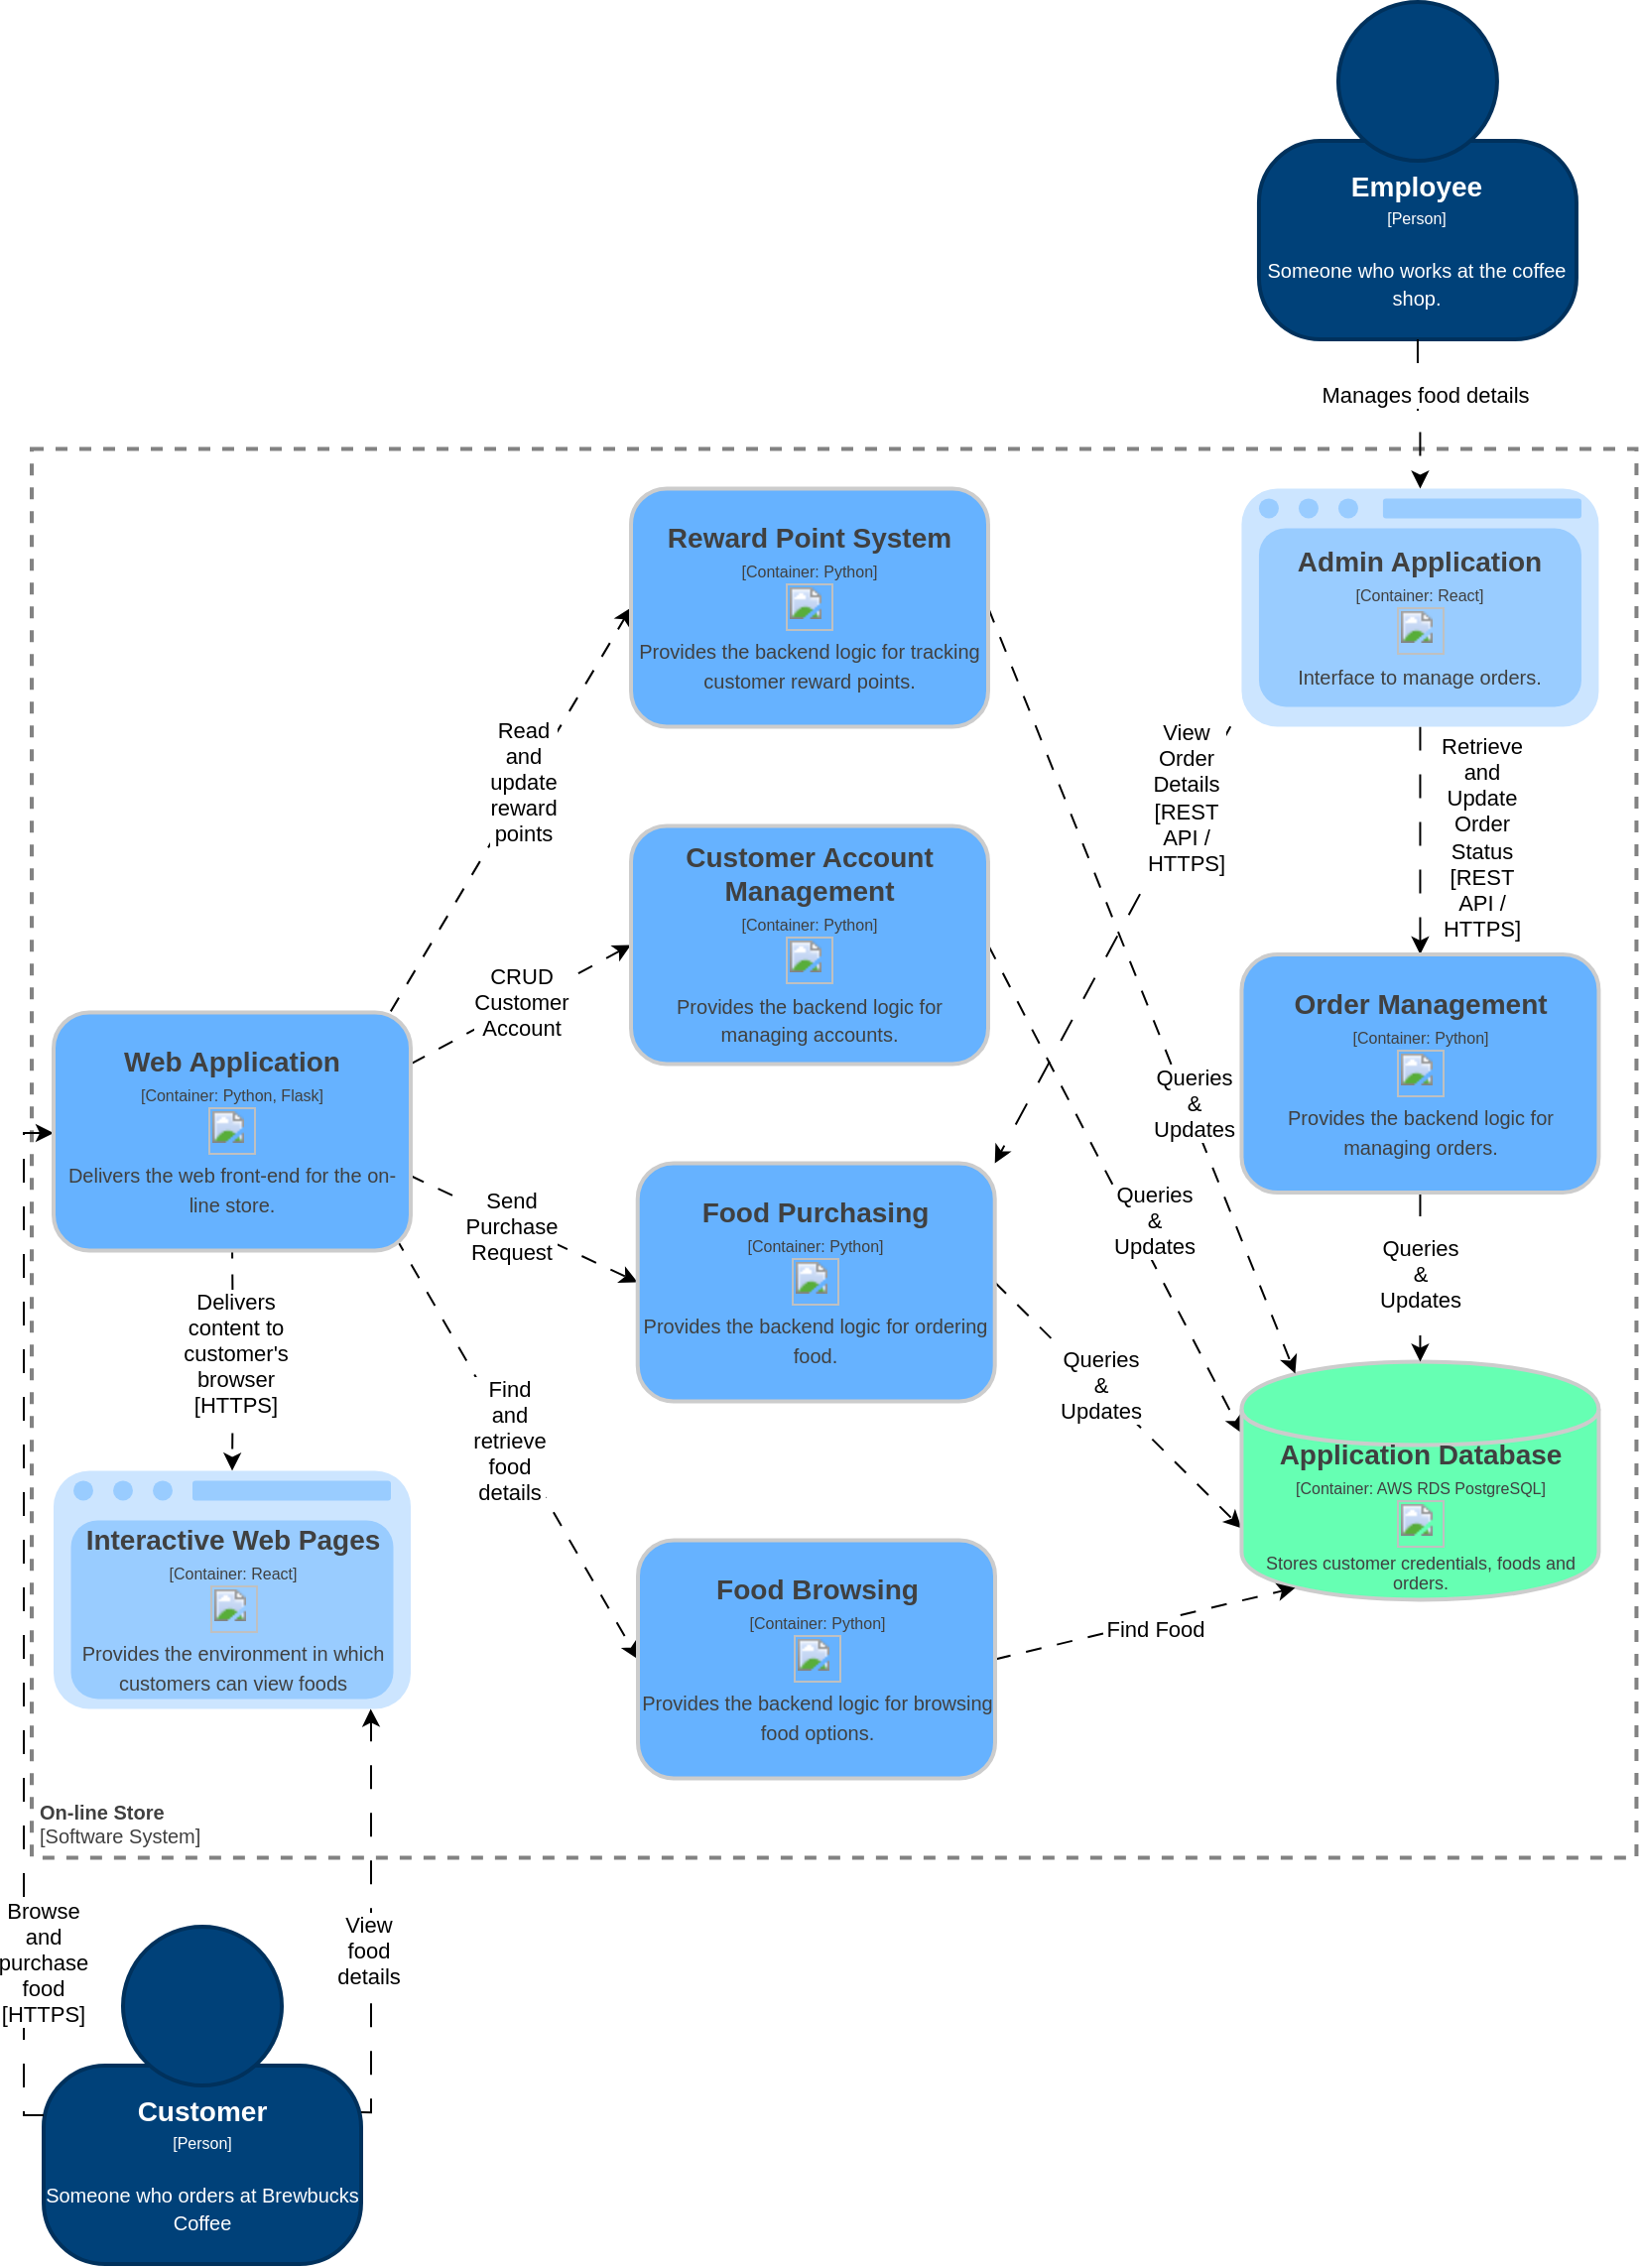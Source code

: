 <mxfile version="24.4.13" type="device">
  <diagram id="UJlyGFXVCkptwmDJzh81" name="Page-1">
    <mxGraphModel dx="1434" dy="795" grid="1" gridSize="10" guides="1" tooltips="1" connect="1" arrows="1" fold="1" page="1" pageScale="1" pageWidth="827" pageHeight="1169" background="#ffffff" math="0" shadow="0">
      <root>
        <object label="" id="0">
          <mxCell />
        </object>
        <mxCell id="1" parent="0" />
        <object label="" placeholders="1" instruction="edit data of the lower shape within the group" id="5cVvOpawmlWqnZKX2nME-7">
          <mxCell style="group;resizable=0;rotatable=0;allowArrows=0;" parent="1" vertex="1" connectable="0">
            <mxGeometry x="24" y="980" width="160" height="170" as="geometry" />
          </mxCell>
        </object>
        <object label="&lt;div style=&quot;color: rgb(255 , 255 , 255) ; white-space: normal&quot;&gt;&lt;span style=&quot;font-size: 14px&quot;&gt;&lt;b&gt;%name%&lt;/b&gt;&lt;/span&gt;&lt;/div&gt;&lt;div style=&quot;color: rgb(255 , 255 , 255) ; white-space: normal&quot;&gt;&lt;font style=&quot;font-size: 8px&quot;&gt;[Person]&lt;/font&gt;&lt;/div&gt;&lt;div style=&quot;color: rgb(255 , 255 , 255) ; white-space: normal ; font-size: 8px&quot;&gt;&lt;span style=&quot;font-size: x-small&quot;&gt;&lt;br&gt;&lt;/span&gt;&lt;/div&gt;&lt;div style=&quot;color: rgb(255 , 255 , 255) ; white-space: normal&quot;&gt;&lt;font size=&quot;1&quot;&gt;%description%&lt;/font&gt;&lt;/div&gt;" name="Customer" description="Someone who orders at Brewbucks Coffee" placeholders="1" id="5cVvOpawmlWqnZKX2nME-5">
          <mxCell style="rounded=1;whiteSpace=wrap;html=1;strokeColor=#00315C;fillColor=#004179;fontColor=#000000;arcSize=31;rotatable=0;strokeWidth=2;metaEdit=1;allowArrows=0;" parent="5cVvOpawmlWqnZKX2nME-7" vertex="1">
            <mxGeometry y="70" width="160" height="100" as="geometry" />
          </mxCell>
        </object>
        <mxCell id="5cVvOpawmlWqnZKX2nME-6" value="" style="ellipse;whiteSpace=wrap;html=1;aspect=fixed;strokeColor=#00315C;fillColor=#004179;fontColor=#000000;rotatable=0;strokeWidth=2;allowArrows=0;" parent="5cVvOpawmlWqnZKX2nME-7" vertex="1">
          <mxGeometry x="40" width="80" height="80" as="geometry" />
        </mxCell>
        <object label="&lt;font style=&quot;font-size: 10px&quot;&gt;&lt;b&gt;%name%&lt;/b&gt;&lt;br style=&quot;font-size: 10px&quot;&gt;[Software System]&lt;/font&gt;" placeholders="1" name="On-line Store" id="5cVvOpawmlWqnZKX2nME-8">
          <mxCell style="rounded=0;whiteSpace=wrap;html=1;strokeColor=#828282;fontColor=#404040;align=left;labelPosition=center;verticalLabelPosition=middle;verticalAlign=bottom;strokeWidth=2;perimeterSpacing=0;spacing=4;spacingTop=0;fontSize=10;fillColor=none;dashed=1;rotatable=0;metaEdit=1;allowArrows=0;" parent="1" vertex="1">
            <mxGeometry x="18" y="235.21" width="808.72" height="710" as="geometry" />
          </mxCell>
        </object>
        <mxCell id="ZFZfMnJs7HL2lw4cmxaP-10" style="edgeStyle=orthogonalEdgeStyle;rounded=0;orthogonalLoop=1;jettySize=auto;html=1;entryX=0;entryY=0.5;entryDx=0;entryDy=0;dashed=1;exitX=0;exitY=0.25;exitDx=0;exitDy=0;dashPattern=12 12;" parent="1" source="5cVvOpawmlWqnZKX2nME-5" target="A803iBBg6vPyRcOmnQ50-1" edge="1">
          <mxGeometry relative="1" as="geometry">
            <mxPoint x="316.92" y="534.24" as="targetPoint" />
            <mxPoint x="224" y="1050" as="sourcePoint" />
            <Array as="points">
              <mxPoint x="14" y="1075" />
              <mxPoint x="14" y="580" />
              <mxPoint x="29" y="580" />
            </Array>
          </mxGeometry>
        </mxCell>
        <mxCell id="ZFZfMnJs7HL2lw4cmxaP-11" value="&lt;font style=&quot;font-size: 11px;&quot;&gt;Browse and purchase food [HTTPS]&lt;/font&gt;" style="edgeLabel;html=1;align=center;verticalAlign=middle;resizable=1;points=[];imageAspect=1;expand=0;movable=1;recursiveResize=0;whiteSpace=wrap;" parent="ZFZfMnJs7HL2lw4cmxaP-10" vertex="1" connectable="0">
          <mxGeometry x="-0.078" relative="1" as="geometry">
            <mxPoint x="10" y="153" as="offset" />
          </mxGeometry>
        </mxCell>
        <mxCell id="z5IH9APNfa8hOaEbaLJD-11" style="rounded=0;orthogonalLoop=1;jettySize=auto;html=1;dashed=1;dashPattern=8 8;exitX=0.996;exitY=0.717;exitDx=0;exitDy=0;exitPerimeter=0;entryX=0;entryY=0.5;entryDx=0;entryDy=0;" parent="1" target="A803iBBg6vPyRcOmnQ50-5" edge="1">
          <mxGeometry relative="1" as="geometry">
            <mxPoint x="208.28" y="601.25" as="sourcePoint" />
            <mxPoint x="319.0" y="655.21" as="targetPoint" />
          </mxGeometry>
        </mxCell>
        <mxCell id="z5IH9APNfa8hOaEbaLJD-12" value="Send Purchase Request" style="edgeLabel;html=1;align=center;verticalAlign=middle;resizable=1;points=[];whiteSpace=wrap;" parent="z5IH9APNfa8hOaEbaLJD-11" vertex="1" connectable="0">
          <mxGeometry x="-0.098" y="-1" relative="1" as="geometry">
            <mxPoint as="offset" />
          </mxGeometry>
        </mxCell>
        <mxCell id="z5IH9APNfa8hOaEbaLJD-13" style="rounded=0;orthogonalLoop=1;jettySize=auto;html=1;exitX=0.957;exitY=0.976;exitDx=0;exitDy=0;exitPerimeter=0;dashed=1;dashPattern=8 8;entryX=0;entryY=0.5;entryDx=0;entryDy=0;" parent="1" target="A803iBBg6vPyRcOmnQ50-6" edge="1">
          <mxGeometry relative="1" as="geometry">
            <mxPoint x="201.26" y="632.33" as="sourcePoint" />
            <mxPoint x="319.0" y="845.21" as="targetPoint" />
          </mxGeometry>
        </mxCell>
        <mxCell id="z5IH9APNfa8hOaEbaLJD-14" value="Find and retrieve food details" style="edgeLabel;html=1;align=center;verticalAlign=middle;resizable=1;points=[];whiteSpace=wrap;" parent="z5IH9APNfa8hOaEbaLJD-13" vertex="1" connectable="0">
          <mxGeometry x="-0.046" y="-1" relative="1" as="geometry">
            <mxPoint as="offset" />
          </mxGeometry>
        </mxCell>
        <mxCell id="z5IH9APNfa8hOaEbaLJD-15" style="rounded=0;orthogonalLoop=1;jettySize=auto;html=1;exitX=0.944;exitY=0.029;exitDx=0;exitDy=0;entryX=0;entryY=0.5;entryDx=0;entryDy=0;dashed=1;dashPattern=8 8;exitPerimeter=0;" parent="1" target="A803iBBg6vPyRcOmnQ50-2" edge="1">
          <mxGeometry relative="1" as="geometry">
            <mxPoint x="198.92" y="518.69" as="sourcePoint" />
            <mxPoint x="319.0" y="315.21" as="targetPoint" />
          </mxGeometry>
        </mxCell>
        <mxCell id="z5IH9APNfa8hOaEbaLJD-16" value="Read and update reward points" style="edgeLabel;html=1;align=center;verticalAlign=middle;resizable=1;points=[];whiteSpace=wrap;" parent="z5IH9APNfa8hOaEbaLJD-15" vertex="1" connectable="0">
          <mxGeometry x="0.127" y="2" relative="1" as="geometry">
            <mxPoint as="offset" />
          </mxGeometry>
        </mxCell>
        <mxCell id="z5IH9APNfa8hOaEbaLJD-45" style="edgeStyle=orthogonalEdgeStyle;rounded=0;orthogonalLoop=1;jettySize=auto;html=1;exitX=0.5;exitY=1;exitDx=0;exitDy=0;entryX=0.5;entryY=0;entryDx=0;entryDy=0;dashed=1;dashPattern=8 8;" parent="1" target="z5IH9APNfa8hOaEbaLJD-35" edge="1">
          <mxGeometry relative="1" as="geometry">
            <mxPoint x="119.0" y="635.21" as="sourcePoint" />
          </mxGeometry>
        </mxCell>
        <mxCell id="z5IH9APNfa8hOaEbaLJD-46" value="Delivers content to customer&#39;s browser [HTTPS]" style="edgeLabel;html=1;align=center;verticalAlign=middle;resizable=1;points=[];whiteSpace=wrap;" parent="z5IH9APNfa8hOaEbaLJD-45" vertex="1" connectable="0">
          <mxGeometry x="-0.04" y="1" relative="1" as="geometry">
            <mxPoint as="offset" />
          </mxGeometry>
        </mxCell>
        <mxCell id="z5IH9APNfa8hOaEbaLJD-21" style="rounded=0;orthogonalLoop=1;jettySize=auto;html=1;exitX=1;exitY=0.5;exitDx=0;exitDy=0;entryX=0;entryY=0.3;entryDx=0;entryDy=0;dashed=1;dashPattern=8 8;" parent="1" source="A803iBBg6vPyRcOmnQ50-3" target="z5IH9APNfa8hOaEbaLJD-8" edge="1">
          <mxGeometry relative="1" as="geometry">
            <mxPoint x="499.0" y="485.21" as="sourcePoint" />
          </mxGeometry>
        </mxCell>
        <mxCell id="z5IH9APNfa8hOaEbaLJD-22" value="Queries &amp;amp; Updates" style="edgeLabel;html=1;align=center;verticalAlign=middle;resizable=1;points=[];whiteSpace=wrap;" parent="z5IH9APNfa8hOaEbaLJD-21" vertex="1" connectable="0">
          <mxGeometry x="-0.112" relative="1" as="geometry">
            <mxPoint x="27" y="29" as="offset" />
          </mxGeometry>
        </mxCell>
        <mxCell id="z5IH9APNfa8hOaEbaLJD-19" style="rounded=0;orthogonalLoop=1;jettySize=auto;html=1;exitX=1;exitY=0.5;exitDx=0;exitDy=0;entryX=0;entryY=0.7;entryDx=0;entryDy=0;dashed=1;dashPattern=8 8;" parent="1" source="A803iBBg6vPyRcOmnQ50-5" target="z5IH9APNfa8hOaEbaLJD-8" edge="1">
          <mxGeometry relative="1" as="geometry">
            <mxPoint x="499.0" y="655.21" as="sourcePoint" />
          </mxGeometry>
        </mxCell>
        <mxCell id="z5IH9APNfa8hOaEbaLJD-20" value="Queries &amp;amp; Updates" style="edgeLabel;html=1;align=center;verticalAlign=middle;resizable=1;points=[];whiteSpace=wrap;" parent="z5IH9APNfa8hOaEbaLJD-19" vertex="1" connectable="0">
          <mxGeometry x="-0.15" y="1" relative="1" as="geometry">
            <mxPoint as="offset" />
          </mxGeometry>
        </mxCell>
        <object label="&lt;div&gt;&lt;b style=&quot;font-size: 14px&quot;&gt;%name%&lt;/b&gt;&lt;br&gt;&lt;/div&gt;&lt;div style=&quot;font-size: 12px&quot;&gt;&lt;font style=&quot;font-size: 8px&quot;&gt;[Container: %technology%]&lt;/font&gt;&lt;/div&gt;&lt;div style=&quot;font-size: 8px&quot;&gt;&lt;font style=&quot;line-height: 9.6px&quot;&gt;%technology-img-tag%&lt;br&gt;&lt;/font&gt;&lt;/div&gt;&lt;div&gt;&lt;font&gt;%description%&lt;/font&gt;&lt;/div&gt;" placeholders="1" name="Application Database" description="Stores customer credentials, foods and orders." technology="AWS RDS PostgreSQL" technology-img-tag="&lt;img src=&quot;https://upload.wikimedia.org/wikipedia/commons/2/29/Postgresql_elephant.svg&quot; width=&quot;24&quot; height=&quot;24&quot;&gt;" id="z5IH9APNfa8hOaEbaLJD-8">
          <mxCell style="shape=cylinder;whiteSpace=wrap;html=1;boundedLbl=1;backgroundOutline=1;strokeColor=#CCCCCC;strokeWidth=2;fillColor=#66FFB3;fontSize=9;fontColor=#404040;align=center;resizable=0;rotatable=0;verticalAlign=middle;spacing=2;metaEdit=1;allowArrows=0;" parent="1" vertex="1">
            <mxGeometry x="627.72" y="695.21" width="180" height="120" as="geometry" />
          </mxCell>
        </object>
        <mxCell id="z5IH9APNfa8hOaEbaLJD-9" value="" style="rounded=0;orthogonalLoop=1;jettySize=auto;exitX=1;exitY=0.25;exitDx=0;exitDy=0;entryX=0;entryY=0.5;entryDx=0;entryDy=0;dashed=1;dashPattern=8 8;html=1;" parent="1" target="A803iBBg6vPyRcOmnQ50-3" edge="1">
          <mxGeometry relative="1" as="geometry">
            <mxPoint x="209.0" y="545.21" as="sourcePoint" />
            <mxPoint x="329.08" y="485.21" as="targetPoint" />
          </mxGeometry>
        </mxCell>
        <mxCell id="z5IH9APNfa8hOaEbaLJD-10" value="CRUD Customer Account" style="edgeLabel;html=1;align=center;verticalAlign=middle;resizable=1;points=[];whiteSpace=wrap;" parent="z5IH9APNfa8hOaEbaLJD-9" vertex="1" connectable="0">
          <mxGeometry x="0.008" y="1" relative="1" as="geometry">
            <mxPoint as="offset" />
          </mxGeometry>
        </mxCell>
        <mxCell id="z5IH9APNfa8hOaEbaLJD-17" style="rounded=0;orthogonalLoop=1;jettySize=auto;html=1;exitX=1;exitY=0.5;exitDx=0;exitDy=0;entryX=0.15;entryY=0.95;entryDx=0;entryDy=0;entryPerimeter=0;dashed=1;dashPattern=8 8;" parent="1" source="A803iBBg6vPyRcOmnQ50-6" target="z5IH9APNfa8hOaEbaLJD-8" edge="1">
          <mxGeometry relative="1" as="geometry">
            <mxPoint x="499.0" y="815.21" as="sourcePoint" />
          </mxGeometry>
        </mxCell>
        <mxCell id="z5IH9APNfa8hOaEbaLJD-18" value="Find Food" style="edgeLabel;html=1;align=center;verticalAlign=middle;resizable=0;points=[];" parent="z5IH9APNfa8hOaEbaLJD-17" vertex="1" connectable="0">
          <mxGeometry x="0.046" y="-3" relative="1" as="geometry">
            <mxPoint as="offset" />
          </mxGeometry>
        </mxCell>
        <mxCell id="z5IH9APNfa8hOaEbaLJD-23" style="rounded=0;orthogonalLoop=1;jettySize=auto;html=1;exitX=1;exitY=0.5;exitDx=0;exitDy=0;entryX=0.15;entryY=0.05;entryDx=0;entryDy=0;entryPerimeter=0;dashed=1;dashPattern=8 8;" parent="1" source="A803iBBg6vPyRcOmnQ50-2" target="z5IH9APNfa8hOaEbaLJD-8" edge="1">
          <mxGeometry relative="1" as="geometry">
            <mxPoint x="499.0" y="345.21" as="sourcePoint" />
          </mxGeometry>
        </mxCell>
        <mxCell id="z5IH9APNfa8hOaEbaLJD-24" value="Queries &amp;amp; Updates" style="edgeLabel;html=1;align=center;verticalAlign=middle;resizable=1;points=[];whiteSpace=wrap;" parent="z5IH9APNfa8hOaEbaLJD-23" vertex="1" connectable="0">
          <mxGeometry x="-0.183" y="-1" relative="1" as="geometry">
            <mxPoint x="41" y="91" as="offset" />
          </mxGeometry>
        </mxCell>
        <object label="&lt;div&gt;&lt;span style=&quot;font-size: 14px&quot;&gt;&lt;b&gt;%name%&lt;/b&gt;&lt;/span&gt;&lt;/div&gt;&lt;div&gt;&lt;span style=&quot;font-size: 8px&quot;&gt;[Component: %technology%]&lt;/span&gt;&lt;/div&gt;&lt;div&gt;&lt;span style=&quot;font-size: 8px&quot;&gt;&lt;br&gt;&lt;/span&gt;&lt;/div&gt;&lt;div&gt;&lt;font size=&quot;1&quot;&gt;%description%&lt;/font&gt;&lt;/div&gt;" placeholders="1" name="" technology="" description="" id="z5IH9APNfa8hOaEbaLJD-35">
          <mxCell style="rounded=1;whiteSpace=wrap;html=1;fillColor=#CCE5FF;strokeColor=none;resizable=0;rotatable=0;strokeWidth=2;metaEdit=1;allowArrows=0;fontColor=#ffffff;" parent="1" vertex="1">
            <mxGeometry x="29.0" y="750.21" width="180" height="120" as="geometry" />
          </mxCell>
        </object>
        <mxCell id="z5IH9APNfa8hOaEbaLJD-36" value="" style="rounded=1;whiteSpace=wrap;html=1;fillColor=#99CCFF;fontColor=#ffffff;strokeColor=none;glass=0;" parent="1" vertex="1">
          <mxGeometry x="99.0" y="755.21" width="100" height="10" as="geometry" />
        </mxCell>
        <mxCell id="z5IH9APNfa8hOaEbaLJD-37" value="" style="ellipse;whiteSpace=wrap;html=1;fillColor=#99CCFF;strokeColor=none;" parent="1" vertex="1">
          <mxGeometry x="79.0" y="755.21" width="10" height="10" as="geometry" />
        </mxCell>
        <mxCell id="z5IH9APNfa8hOaEbaLJD-38" value="" style="ellipse;whiteSpace=wrap;html=1;fillColor=#99CCFF;strokeColor=none;connectable=0;" parent="1" vertex="1">
          <mxGeometry x="39.0" y="755.21" width="10" height="10" as="geometry" />
        </mxCell>
        <mxCell id="z5IH9APNfa8hOaEbaLJD-39" value="" style="ellipse;whiteSpace=wrap;html=1;fillColor=#99CCFF;strokeColor=none;" parent="1" vertex="1">
          <mxGeometry x="59.0" y="755.21" width="10" height="10" as="geometry" />
        </mxCell>
        <mxCell id="z5IH9APNfa8hOaEbaLJD-43" style="rounded=0;orthogonalLoop=1;jettySize=auto;html=1;exitX=1;exitY=0.25;exitDx=0;exitDy=0;dashed=1;dashPattern=12 12;edgeStyle=orthogonalEdgeStyle;entryX=0.888;entryY=1.012;entryDx=0;entryDy=0;entryPerimeter=0;" parent="1" edge="1">
          <mxGeometry relative="1" as="geometry">
            <mxPoint x="184" y="1073.56" as="sourcePoint" />
            <mxPoint x="188.84" y="870.21" as="targetPoint" />
            <Array as="points">
              <mxPoint x="189" y="1074" />
              <mxPoint x="189" y="879" />
            </Array>
          </mxGeometry>
        </mxCell>
        <mxCell id="EkKdqh3RAuvnkHg07oTS-4" value="View food details" style="edgeLabel;html=1;align=center;verticalAlign=middle;resizable=1;points=[];whiteSpace=wrap;" vertex="1" connectable="0" parent="z5IH9APNfa8hOaEbaLJD-43">
          <mxGeometry x="-0.01" y="3" relative="1" as="geometry">
            <mxPoint x="2" y="16" as="offset" />
          </mxGeometry>
        </mxCell>
        <object label="&lt;div&gt;&lt;span style=&quot;font-size: 14px&quot;&gt;&lt;b&gt;%name%&lt;/b&gt;&lt;/span&gt;&lt;/div&gt;&lt;div&gt;&lt;span style=&quot;font-size: 8px&quot;&gt;[Container: %technology%]&lt;/span&gt;&lt;/div&gt;&lt;div&gt;&lt;span style=&quot;font-size: 8px&quot;&gt;%technology-img-tag%&lt;/span&gt;&lt;/div&gt;&lt;div&gt;&lt;font size=&quot;1&quot;&gt;%description%&lt;/font&gt;&lt;/div&gt;" placeholders="1" name="Web Application" technology="Python, Flask" description="Delivers the web front-end for the on-line store." technology-img-tag="&lt;img src=&quot;https://upload.wikimedia.org/wikipedia/commons/c/c3/Python-logo-notext.svg&quot; width=&quot;24&quot; height=&quot;24&quot;&gt;" id="A803iBBg6vPyRcOmnQ50-1">
          <mxCell style="rounded=1;whiteSpace=wrap;html=1;fillColor=#66B2FF;fontColor=#404040;strokeColor=#CCCCCC;resizable=0;rotatable=0;strokeWidth=2;metaEdit=1;allowArrows=0;" parent="1" vertex="1">
            <mxGeometry x="29.0" y="519.21" width="180" height="120" as="geometry" />
          </mxCell>
        </object>
        <object label="&lt;div&gt;&lt;span style=&quot;font-size: 14px&quot;&gt;&lt;b&gt;%name%&lt;/b&gt;&lt;/span&gt;&lt;/div&gt;&lt;div&gt;&lt;span style=&quot;font-size: 8px&quot;&gt;[Container: %technology%]&lt;/span&gt;&lt;/div&gt;&lt;div&gt;&lt;span style=&quot;font-size: 8px&quot;&gt;%technology-img-tag%&lt;/span&gt;&lt;/div&gt;&lt;div&gt;&lt;font size=&quot;1&quot;&gt;%description%&lt;/font&gt;&lt;/div&gt;" placeholders="1" name="Reward Point System" technology="Python" description="Provides the backend logic for tracking customer reward points." technology-img-tag="&lt;img src=&quot;https://upload.wikimedia.org/wikipedia/commons/c/c3/Python-logo-notext.svg&quot; width=&quot;24&quot; height=&quot;24&quot;&gt;" id="A803iBBg6vPyRcOmnQ50-2">
          <mxCell style="rounded=1;whiteSpace=wrap;html=1;fillColor=#66B2FF;fontColor=#404040;strokeColor=#CCCCCC;resizable=0;rotatable=0;strokeWidth=2;metaEdit=1;allowArrows=0;" parent="1" vertex="1">
            <mxGeometry x="320.0" y="255.21" width="180" height="120" as="geometry" />
          </mxCell>
        </object>
        <object label="&lt;div&gt;&lt;span style=&quot;font-size: 14px&quot;&gt;&lt;b&gt;%name%&lt;/b&gt;&lt;/span&gt;&lt;/div&gt;&lt;div&gt;&lt;span style=&quot;font-size: 8px&quot;&gt;[Container: %technology%]&lt;/span&gt;&lt;/div&gt;&lt;div&gt;&lt;span style=&quot;font-size: 8px&quot;&gt;%technology-img-tag%&lt;/span&gt;&lt;/div&gt;&lt;div&gt;&lt;font size=&quot;1&quot;&gt;%description%&lt;/font&gt;&lt;/div&gt;" placeholders="1" name="Customer Account Management" technology="Python" description="Provides the backend logic for managing accounts." technology-img-tag="&lt;img src=&quot;https://upload.wikimedia.org/wikipedia/commons/c/c3/Python-logo-notext.svg&quot; width=&quot;24&quot; height=&quot;24&quot;&gt;" id="A803iBBg6vPyRcOmnQ50-3">
          <mxCell style="rounded=1;whiteSpace=wrap;html=1;fillColor=#66B2FF;fontColor=#404040;strokeColor=#CCCCCC;resizable=0;rotatable=0;strokeWidth=2;metaEdit=1;allowArrows=0;" parent="1" vertex="1">
            <mxGeometry x="320.0" y="425.21" width="180" height="120" as="geometry" />
          </mxCell>
        </object>
        <object label="&lt;div&gt;&lt;span style=&quot;font-size: 14px&quot;&gt;&lt;b&gt;%name%&lt;/b&gt;&lt;/span&gt;&lt;/div&gt;&lt;div&gt;&lt;span style=&quot;font-size: 8px&quot;&gt;[Container: %technology%]&lt;/span&gt;&lt;/div&gt;&lt;div&gt;&lt;span style=&quot;font-size: 8px&quot;&gt;%technology-img-tag%&lt;/span&gt;&lt;/div&gt;&lt;div&gt;&lt;font size=&quot;1&quot;&gt;%description%&lt;/font&gt;&lt;/div&gt;" placeholders="1" name="Food Purchasing" technology="Python" description="Provides the backend logic for ordering food." technology-img-tag="&lt;img src=&quot;https://upload.wikimedia.org/wikipedia/commons/c/c3/Python-logo-notext.svg&quot; width=&quot;24&quot; height=&quot;24&quot;&gt;" id="A803iBBg6vPyRcOmnQ50-5">
          <mxCell style="rounded=1;whiteSpace=wrap;html=1;fillColor=#66B2FF;fontColor=#404040;strokeColor=#CCCCCC;resizable=0;rotatable=0;strokeWidth=2;metaEdit=1;allowArrows=0;" parent="1" vertex="1">
            <mxGeometry x="323.36" y="595.21" width="180" height="120" as="geometry" />
          </mxCell>
        </object>
        <object label="&lt;div&gt;&lt;span style=&quot;font-size: 14px&quot;&gt;&lt;b&gt;%name%&lt;/b&gt;&lt;/span&gt;&lt;/div&gt;&lt;div&gt;&lt;span style=&quot;font-size: 8px&quot;&gt;[Container: %technology%]&lt;/span&gt;&lt;/div&gt;&lt;div&gt;&lt;span style=&quot;font-size: 8px&quot;&gt;%technology-img-tag%&lt;/span&gt;&lt;/div&gt;&lt;div&gt;&lt;font size=&quot;1&quot;&gt;%description%&lt;/font&gt;&lt;/div&gt;" placeholders="1" name="Food Browsing" technology="Python" description="Provides the backend logic for browsing food options." technology-img-tag="&lt;img src=&quot;https://upload.wikimedia.org/wikipedia/commons/c/c3/Python-logo-notext.svg&quot; width=&quot;24&quot; height=&quot;24&quot;&gt;" id="A803iBBg6vPyRcOmnQ50-6">
          <mxCell style="rounded=1;whiteSpace=wrap;html=1;fillColor=#66B2FF;fontColor=#404040;strokeColor=#CCCCCC;resizable=0;rotatable=0;strokeWidth=2;metaEdit=1;allowArrows=0;" parent="1" vertex="1">
            <mxGeometry x="323.5" y="785.21" width="180" height="120" as="geometry" />
          </mxCell>
        </object>
        <object label="&lt;div&gt;&lt;span style=&quot;font-size: 14px&quot;&gt;&lt;b&gt;%name%&lt;/b&gt;&lt;/span&gt;&lt;/div&gt;&lt;div&gt;&lt;span style=&quot;font-size: 8px&quot;&gt;[Container: %technology%]&lt;/span&gt;&lt;/div&gt;&lt;div&gt;&lt;span style=&quot;font-size: 8px&quot;&gt;%technology-img-tag%&lt;/span&gt;&lt;/div&gt;&lt;div&gt;&lt;font size=&quot;1&quot;&gt;%description%&lt;/font&gt;&lt;/div&gt;" placeholders="1" name="Interactive Web Pages" technology="React" description="Provides the environment in which customers can view foods" technology-img-tag="&lt;img src=&quot;https://upload.wikimedia.org/wikipedia/commons/3/30/React_Logo_SVG.svg&quot; width=&quot;24&quot; height=&quot;24&quot;&gt;" id="A803iBBg6vPyRcOmnQ50-7">
          <mxCell style="rounded=1;whiteSpace=wrap;html=1;fillColor=#99CCFF;fontColor=#404040;strokeColor=none;resizable=1;rotatable=0;strokeWidth=2;metaEdit=1;allowArrows=0;" parent="1" vertex="1">
            <mxGeometry x="37.75" y="775.21" width="162.5" height="90" as="geometry" />
          </mxCell>
        </object>
        <object label="" placeholders="1" instruction="edit data of the lower shape within the group" id="nXoqLvm3HDMlk4ML6V46-1">
          <mxCell style="group;resizable=0;rotatable=0;allowArrows=0;" parent="1" vertex="1" connectable="0">
            <mxGeometry x="636.47" y="10" width="160" height="170" as="geometry" />
          </mxCell>
        </object>
        <object label="&lt;div style=&quot;color: rgb(255 , 255 , 255) ; white-space: normal&quot;&gt;&lt;span style=&quot;font-size: 14px&quot;&gt;&lt;b&gt;%name%&lt;/b&gt;&lt;/span&gt;&lt;/div&gt;&lt;div style=&quot;color: rgb(255 , 255 , 255) ; white-space: normal&quot;&gt;&lt;font style=&quot;font-size: 8px&quot;&gt;[Person]&lt;/font&gt;&lt;/div&gt;&lt;div style=&quot;color: rgb(255 , 255 , 255) ; white-space: normal ; font-size: 8px&quot;&gt;&lt;span style=&quot;font-size: x-small&quot;&gt;&lt;br&gt;&lt;/span&gt;&lt;/div&gt;&lt;div style=&quot;color: rgb(255 , 255 , 255) ; white-space: normal&quot;&gt;&lt;font size=&quot;1&quot;&gt;%description%&lt;/font&gt;&lt;/div&gt;" name="Employee" description="Someone who works at the coffee shop." placeholders="1" id="nXoqLvm3HDMlk4ML6V46-2">
          <mxCell style="rounded=1;whiteSpace=wrap;html=1;strokeColor=#00315C;fillColor=#004179;fontColor=#000000;arcSize=31;rotatable=0;strokeWidth=2;metaEdit=1;allowArrows=0;" parent="nXoqLvm3HDMlk4ML6V46-1" vertex="1">
            <mxGeometry y="70" width="160" height="100" as="geometry" />
          </mxCell>
        </object>
        <mxCell id="nXoqLvm3HDMlk4ML6V46-3" value="" style="ellipse;whiteSpace=wrap;html=1;aspect=fixed;strokeColor=#00315C;fillColor=#004179;fontColor=#000000;rotatable=0;strokeWidth=2;allowArrows=0;" parent="nXoqLvm3HDMlk4ML6V46-1" vertex="1">
          <mxGeometry x="40" width="80" height="80" as="geometry" />
        </mxCell>
        <mxCell id="nXoqLvm3HDMlk4ML6V46-27" style="edgeStyle=orthogonalEdgeStyle;rounded=0;orthogonalLoop=1;jettySize=auto;html=1;exitX=0.5;exitY=1;exitDx=0;exitDy=0;entryX=0.5;entryY=0;entryDx=0;entryDy=0;dashed=1;dashPattern=12 12;" parent="1" source="nXoqLvm3HDMlk4ML6V46-9" target="nXoqLvm3HDMlk4ML6V46-26" edge="1">
          <mxGeometry relative="1" as="geometry" />
        </mxCell>
        <mxCell id="nXoqLvm3HDMlk4ML6V46-31" value="Retrieve and Update Order Status [REST API / HTTPS]" style="edgeLabel;html=1;align=center;verticalAlign=middle;resizable=1;points=[];whiteSpace=wrap;" parent="nXoqLvm3HDMlk4ML6V46-27" vertex="1" connectable="0">
          <mxGeometry x="-0.186" y="2" relative="1" as="geometry">
            <mxPoint x="29" y="9" as="offset" />
          </mxGeometry>
        </mxCell>
        <object label="&lt;div&gt;&lt;span style=&quot;font-size: 14px&quot;&gt;&lt;b&gt;%name%&lt;/b&gt;&lt;/span&gt;&lt;/div&gt;&lt;div&gt;&lt;span style=&quot;font-size: 8px&quot;&gt;[Component: %technology%]&lt;/span&gt;&lt;/div&gt;&lt;div&gt;&lt;span style=&quot;font-size: 8px&quot;&gt;&lt;br&gt;&lt;/span&gt;&lt;/div&gt;&lt;div&gt;&lt;font size=&quot;1&quot;&gt;%description%&lt;/font&gt;&lt;/div&gt;" placeholders="1" name="" technology="" description="" id="nXoqLvm3HDMlk4ML6V46-9">
          <mxCell style="rounded=1;whiteSpace=wrap;html=1;fillColor=#CCE5FF;strokeColor=none;resizable=0;rotatable=0;strokeWidth=2;metaEdit=1;allowArrows=0;fontColor=#ffffff;" parent="1" vertex="1">
            <mxGeometry x="627.72" y="255.21" width="180" height="120" as="geometry" />
          </mxCell>
        </object>
        <mxCell id="nXoqLvm3HDMlk4ML6V46-10" value="" style="rounded=1;whiteSpace=wrap;html=1;fillColor=#99CCFF;fontColor=#ffffff;strokeColor=none;glass=0;" parent="1" vertex="1">
          <mxGeometry x="698.97" y="260.21" width="100" height="10" as="geometry" />
        </mxCell>
        <mxCell id="nXoqLvm3HDMlk4ML6V46-11" value="" style="ellipse;whiteSpace=wrap;html=1;fillColor=#99CCFF;strokeColor=none;" parent="1" vertex="1">
          <mxGeometry x="676.47" y="260.21" width="10" height="10" as="geometry" />
        </mxCell>
        <mxCell id="nXoqLvm3HDMlk4ML6V46-12" value="" style="ellipse;whiteSpace=wrap;html=1;fillColor=#99CCFF;strokeColor=none;connectable=0;" parent="1" vertex="1">
          <mxGeometry x="656.47" y="260.21" width="10" height="10" as="geometry" />
        </mxCell>
        <mxCell id="nXoqLvm3HDMlk4ML6V46-13" value="" style="ellipse;whiteSpace=wrap;html=1;fillColor=#99CCFF;strokeColor=none;" parent="1" vertex="1">
          <mxGeometry x="636.47" y="260.21" width="10" height="10" as="geometry" />
        </mxCell>
        <mxCell id="nXoqLvm3HDMlk4ML6V46-18" style="rounded=0;orthogonalLoop=1;jettySize=auto;html=1;entryX=1;entryY=0;entryDx=0;entryDy=0;dashed=1;dashPattern=12 12;exitX=0.747;exitY=0.197;exitDx=0;exitDy=0;exitPerimeter=0;" parent="1" source="5cVvOpawmlWqnZKX2nME-8" target="A803iBBg6vPyRcOmnQ50-5" edge="1">
          <mxGeometry relative="1" as="geometry">
            <mxPoint x="679.0" y="375.21" as="sourcePoint" />
          </mxGeometry>
        </mxCell>
        <mxCell id="nXoqLvm3HDMlk4ML6V46-19" value="View Order Details [REST API / HTTPS]" style="edgeLabel;html=1;align=center;verticalAlign=middle;resizable=1;points=[];whiteSpace=wrap;" parent="nXoqLvm3HDMlk4ML6V46-18" vertex="1" connectable="0">
          <mxGeometry x="-0.576" y="-1" relative="1" as="geometry">
            <mxPoint x="4" y="-11" as="offset" />
          </mxGeometry>
        </mxCell>
        <object label="&lt;div&gt;&lt;span style=&quot;font-size: 14px&quot;&gt;&lt;b&gt;%name%&lt;/b&gt;&lt;/span&gt;&lt;/div&gt;&lt;div&gt;&lt;span style=&quot;font-size: 8px&quot;&gt;[Container: %technology%]&lt;/span&gt;&lt;/div&gt;&lt;div&gt;&lt;span style=&quot;font-size: 8px&quot;&gt;%technology-img-tag%&lt;/span&gt;&lt;/div&gt;&lt;div&gt;&lt;font size=&quot;1&quot;&gt;%description%&lt;/font&gt;&lt;/div&gt;" placeholders="1" name="Admin Application" technology="React" description="Interface to manage orders." technology-img-tag="&lt;img src=&quot;https://upload.wikimedia.org/wikipedia/commons/3/30/React_Logo_SVG.svg&quot; width=&quot;24&quot; height=&quot;24&quot;&gt;" id="nXoqLvm3HDMlk4ML6V46-14">
          <mxCell style="rounded=1;whiteSpace=wrap;html=1;fillColor=#99CCFF;fontColor=#404040;strokeColor=none;resizable=1;rotatable=0;strokeWidth=2;metaEdit=1;allowArrows=0;" parent="1" vertex="1">
            <mxGeometry x="636.47" y="275.21" width="162.5" height="90" as="geometry" />
          </mxCell>
        </object>
        <mxCell id="nXoqLvm3HDMlk4ML6V46-28" style="edgeStyle=orthogonalEdgeStyle;rounded=0;orthogonalLoop=1;jettySize=auto;html=1;exitX=0.5;exitY=1;exitDx=0;exitDy=0;entryX=0.5;entryY=0;entryDx=0;entryDy=0;dashed=1;dashPattern=12 12;" parent="1" source="nXoqLvm3HDMlk4ML6V46-26" target="z5IH9APNfa8hOaEbaLJD-8" edge="1">
          <mxGeometry relative="1" as="geometry" />
        </mxCell>
        <mxCell id="nXoqLvm3HDMlk4ML6V46-29" value="Queries &amp;amp; Updates" style="edgeLabel;html=1;align=center;verticalAlign=middle;resizable=1;points=[];whiteSpace=wrap;" parent="nXoqLvm3HDMlk4ML6V46-28" vertex="1" connectable="0">
          <mxGeometry x="-0.052" relative="1" as="geometry">
            <mxPoint as="offset" />
          </mxGeometry>
        </mxCell>
        <object label="&lt;div&gt;&lt;span style=&quot;font-size: 14px&quot;&gt;&lt;b&gt;%name%&lt;/b&gt;&lt;/span&gt;&lt;/div&gt;&lt;div&gt;&lt;span style=&quot;font-size: 8px&quot;&gt;[Container: %technology%]&lt;/span&gt;&lt;/div&gt;&lt;div&gt;&lt;span style=&quot;font-size: 8px&quot;&gt;%technology-img-tag%&lt;/span&gt;&lt;/div&gt;&lt;div&gt;&lt;font size=&quot;1&quot;&gt;%description%&lt;/font&gt;&lt;/div&gt;" placeholders="1" name="Order Management" technology="Python" description="Provides the backend logic for managing orders." technology-img-tag="&lt;img src=&quot;https://upload.wikimedia.org/wikipedia/commons/c/c3/Python-logo-notext.svg&quot; width=&quot;24&quot; height=&quot;24&quot;&gt;" id="nXoqLvm3HDMlk4ML6V46-26">
          <mxCell style="rounded=1;whiteSpace=wrap;html=1;fillColor=#66B2FF;fontColor=#404040;strokeColor=#CCCCCC;resizable=0;rotatable=0;strokeWidth=2;metaEdit=1;allowArrows=0;" parent="1" vertex="1">
            <mxGeometry x="627.72" y="490" width="180" height="120" as="geometry" />
          </mxCell>
        </object>
        <mxCell id="EkKdqh3RAuvnkHg07oTS-5" style="edgeStyle=orthogonalEdgeStyle;rounded=0;orthogonalLoop=1;jettySize=auto;html=1;exitX=0.5;exitY=1;exitDx=0;exitDy=0;entryX=0.5;entryY=0;entryDx=0;entryDy=0;dashed=1;dashPattern=12 12;" edge="1" parent="1" source="nXoqLvm3HDMlk4ML6V46-2" target="nXoqLvm3HDMlk4ML6V46-9">
          <mxGeometry relative="1" as="geometry" />
        </mxCell>
        <mxCell id="EkKdqh3RAuvnkHg07oTS-6" value="Manages food details" style="edgeLabel;html=1;align=center;verticalAlign=middle;resizable=0;points=[];" vertex="1" connectable="0" parent="EkKdqh3RAuvnkHg07oTS-5">
          <mxGeometry x="-0.286" y="3" relative="1" as="geometry">
            <mxPoint as="offset" />
          </mxGeometry>
        </mxCell>
      </root>
    </mxGraphModel>
  </diagram>
</mxfile>
